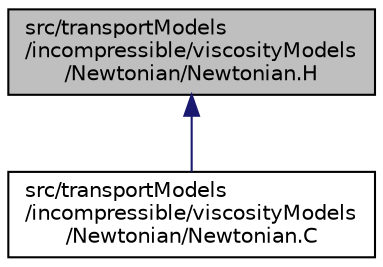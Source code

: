 digraph "src/transportModels/incompressible/viscosityModels/Newtonian/Newtonian.H"
{
  bgcolor="transparent";
  edge [fontname="Helvetica",fontsize="10",labelfontname="Helvetica",labelfontsize="10"];
  node [fontname="Helvetica",fontsize="10",shape=record];
  Node1 [label="src/transportModels\l/incompressible/viscosityModels\l/Newtonian/Newtonian.H",height=0.2,width=0.4,color="black", fillcolor="grey75", style="filled", fontcolor="black"];
  Node1 -> Node2 [dir="back",color="midnightblue",fontsize="10",style="solid",fontname="Helvetica"];
  Node2 [label="src/transportModels\l/incompressible/viscosityModels\l/Newtonian/Newtonian.C",height=0.2,width=0.4,color="black",URL="$a10418.html"];
}
